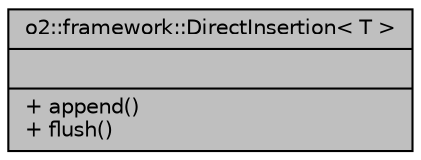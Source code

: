 digraph "o2::framework::DirectInsertion&lt; T &gt;"
{
 // INTERACTIVE_SVG=YES
  bgcolor="transparent";
  edge [fontname="Helvetica",fontsize="10",labelfontname="Helvetica",labelfontsize="10"];
  node [fontname="Helvetica",fontsize="10",shape=record];
  Node1 [label="{o2::framework::DirectInsertion\< T \>\n||+ append()\l+ flush()\l}",height=0.2,width=0.4,color="black", fillcolor="grey75", style="filled", fontcolor="black"];
}
